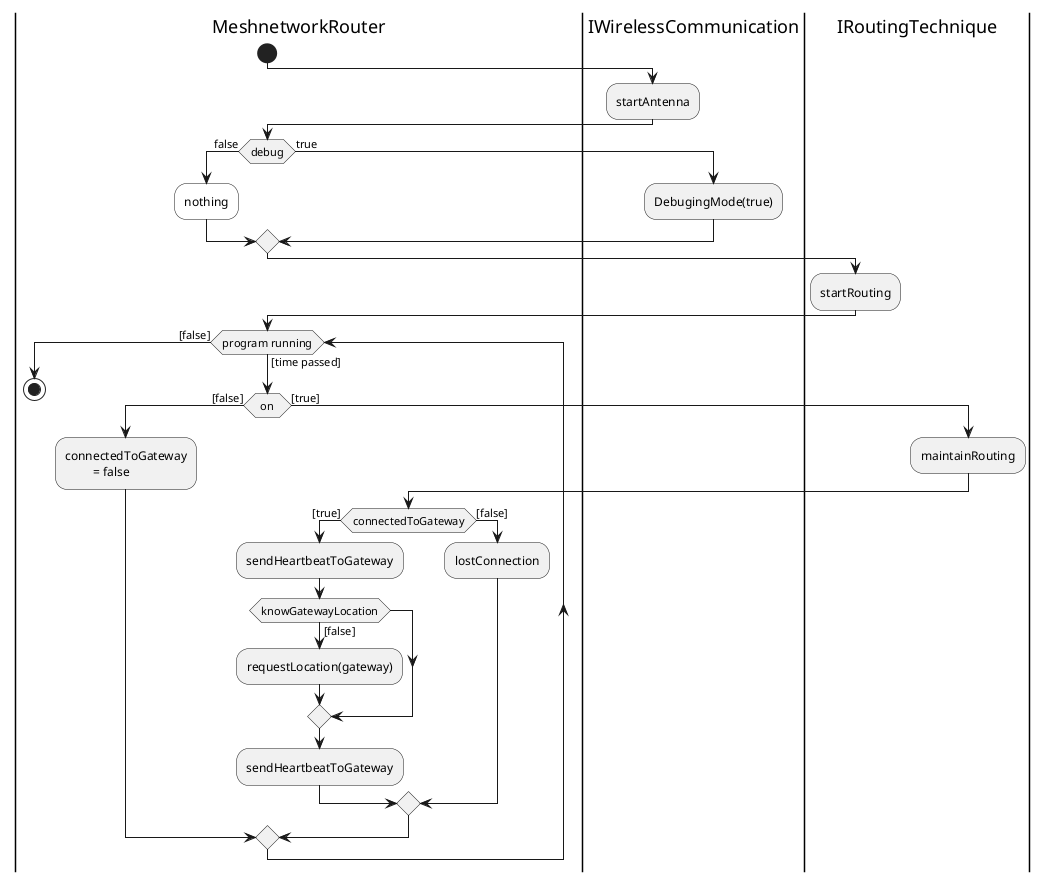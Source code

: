@startuml
|MeshnetworkRouter|
start
|IWirelessCommunication|
:startAntenna;
|MeshnetworkRouter|
if(debug) then (false)
#white:nothing;
else(true)
|IWirelessCommunication|
:DebugingMode(true);
|MeshnetworkRouter|
endif
|IRoutingTechnique|
:startRouting;
|MeshnetworkRouter|
	while (program running) is ([time passed])
    if(on) then ([false])
    :connectedToGateway\n\t = false;
    else ([true])
    |IRoutingTechnique|
    :maintainRouting;
    |MeshnetworkRouter|
    if(connectedToGateway) then([true])
    :sendHeartbeatToGateway;
    	if(knowGatewayLocation) then ([false])
        :requestLocation(gateway);
        endif
        :sendHeartbeatToGateway;
    else ([false])
    :lostConnection;
    endif
    endif
    endwhile ([false])
stop
@enduml